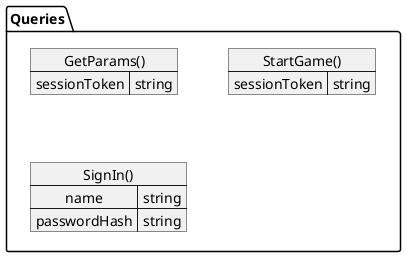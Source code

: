 @startuml queries
package "Queries" {
    map "GetParams()" as getparams {
        sessionToken => string
    }
    map "StartGame()" as startgame {
        sessionToken => string
    }
    map "SignIn()" as signin {
        name => string
        passwordHash => string
    }
}
@enduml